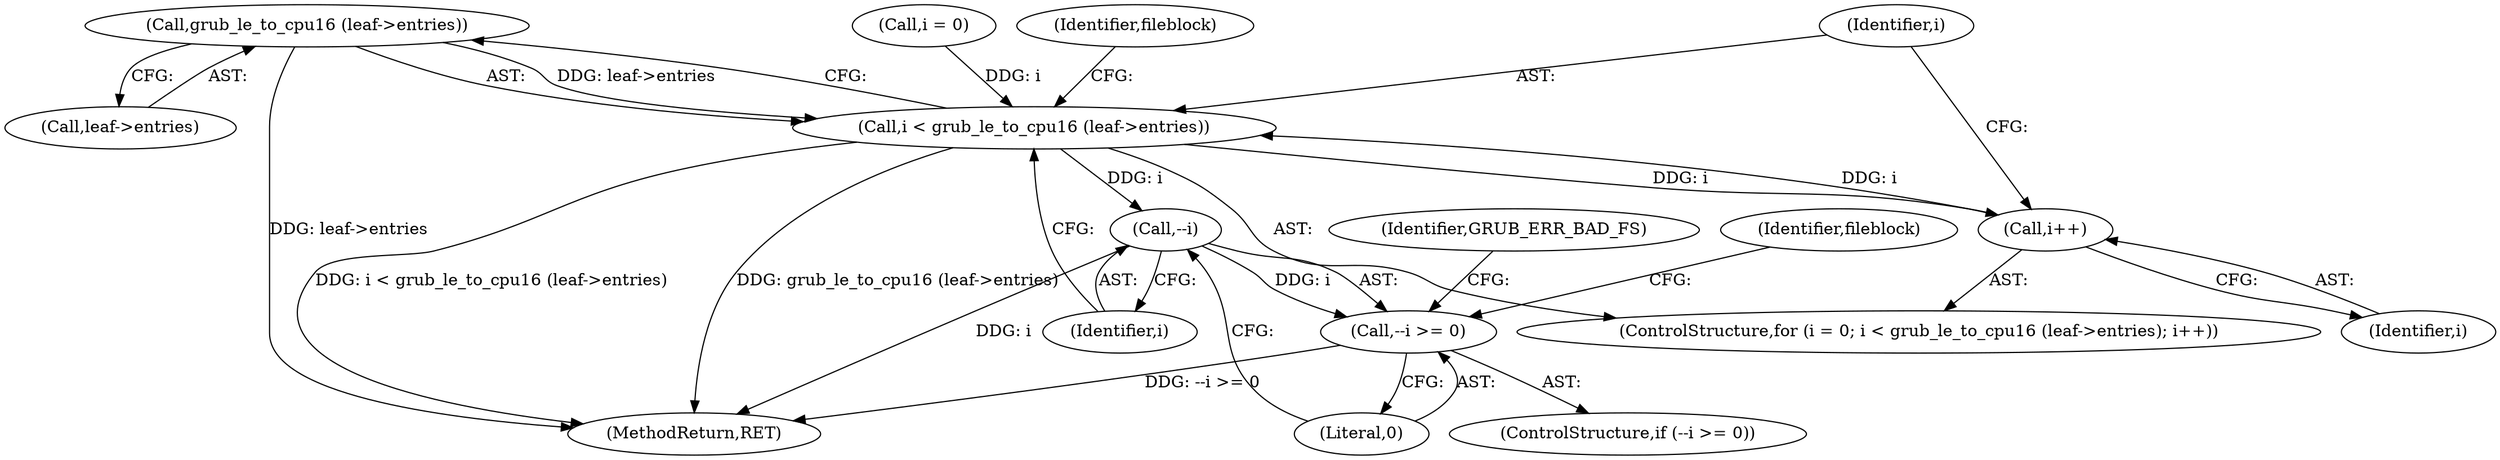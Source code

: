 digraph "0_radare2_796dd28aaa6b9fa76d99c42c4d5ff8b257cc2191_1@pointer" {
"1000184" [label="(Call,grub_le_to_cpu16 (leaf->entries))"];
"1000182" [label="(Call,i < grub_le_to_cpu16 (leaf->entries))"];
"1000188" [label="(Call,i++)"];
"1000203" [label="(Call,--i)"];
"1000202" [label="(Call,--i >= 0)"];
"1000256" [label="(Identifier,GRUB_ERR_BAD_FS)"];
"1000189" [label="(Identifier,i)"];
"1000429" [label="(MethodReturn,RET)"];
"1000179" [label="(Call,i = 0)"];
"1000204" [label="(Identifier,i)"];
"1000178" [label="(ControlStructure,for (i = 0; i < grub_le_to_cpu16 (leaf->entries); i++))"];
"1000201" [label="(ControlStructure,if (--i >= 0))"];
"1000202" [label="(Call,--i >= 0)"];
"1000205" [label="(Literal,0)"];
"1000208" [label="(Identifier,fileblock)"];
"1000183" [label="(Identifier,i)"];
"1000185" [label="(Call,leaf->entries)"];
"1000188" [label="(Call,i++)"];
"1000203" [label="(Call,--i)"];
"1000193" [label="(Identifier,fileblock)"];
"1000184" [label="(Call,grub_le_to_cpu16 (leaf->entries))"];
"1000182" [label="(Call,i < grub_le_to_cpu16 (leaf->entries))"];
"1000184" -> "1000182"  [label="AST: "];
"1000184" -> "1000185"  [label="CFG: "];
"1000185" -> "1000184"  [label="AST: "];
"1000182" -> "1000184"  [label="CFG: "];
"1000184" -> "1000429"  [label="DDG: leaf->entries"];
"1000184" -> "1000182"  [label="DDG: leaf->entries"];
"1000182" -> "1000178"  [label="AST: "];
"1000183" -> "1000182"  [label="AST: "];
"1000193" -> "1000182"  [label="CFG: "];
"1000204" -> "1000182"  [label="CFG: "];
"1000182" -> "1000429"  [label="DDG: i < grub_le_to_cpu16 (leaf->entries)"];
"1000182" -> "1000429"  [label="DDG: grub_le_to_cpu16 (leaf->entries)"];
"1000188" -> "1000182"  [label="DDG: i"];
"1000179" -> "1000182"  [label="DDG: i"];
"1000182" -> "1000188"  [label="DDG: i"];
"1000182" -> "1000203"  [label="DDG: i"];
"1000188" -> "1000178"  [label="AST: "];
"1000188" -> "1000189"  [label="CFG: "];
"1000189" -> "1000188"  [label="AST: "];
"1000183" -> "1000188"  [label="CFG: "];
"1000203" -> "1000202"  [label="AST: "];
"1000203" -> "1000204"  [label="CFG: "];
"1000204" -> "1000203"  [label="AST: "];
"1000205" -> "1000203"  [label="CFG: "];
"1000203" -> "1000429"  [label="DDG: i"];
"1000203" -> "1000202"  [label="DDG: i"];
"1000202" -> "1000201"  [label="AST: "];
"1000202" -> "1000205"  [label="CFG: "];
"1000205" -> "1000202"  [label="AST: "];
"1000208" -> "1000202"  [label="CFG: "];
"1000256" -> "1000202"  [label="CFG: "];
"1000202" -> "1000429"  [label="DDG: --i >= 0"];
}
